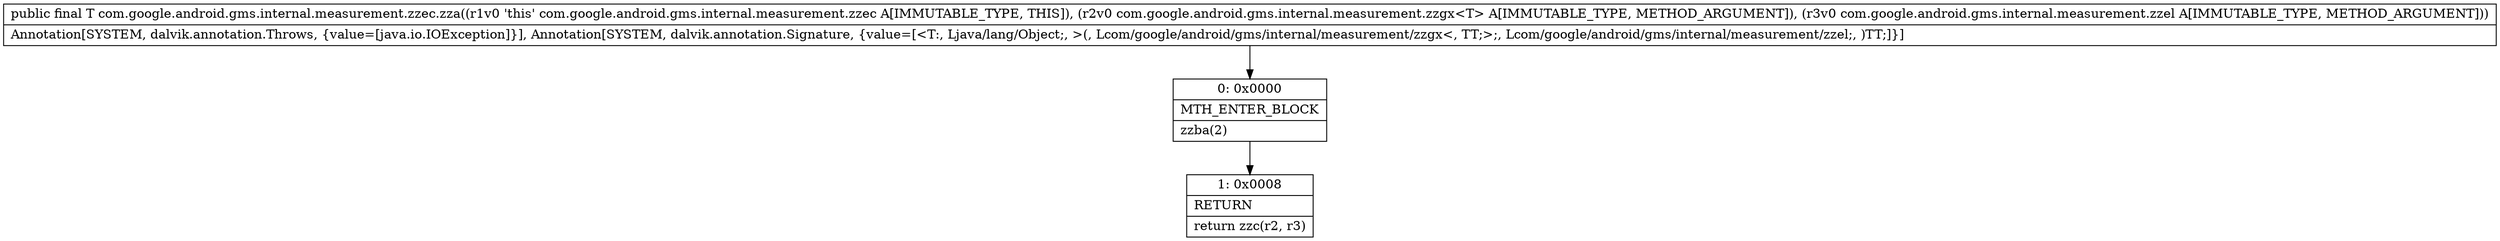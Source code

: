 digraph "CFG forcom.google.android.gms.internal.measurement.zzec.zza(Lcom\/google\/android\/gms\/internal\/measurement\/zzgx;Lcom\/google\/android\/gms\/internal\/measurement\/zzel;)Ljava\/lang\/Object;" {
Node_0 [shape=record,label="{0\:\ 0x0000|MTH_ENTER_BLOCK\l|zzba(2)\l}"];
Node_1 [shape=record,label="{1\:\ 0x0008|RETURN\l|return zzc(r2, r3)\l}"];
MethodNode[shape=record,label="{public final T com.google.android.gms.internal.measurement.zzec.zza((r1v0 'this' com.google.android.gms.internal.measurement.zzec A[IMMUTABLE_TYPE, THIS]), (r2v0 com.google.android.gms.internal.measurement.zzgx\<T\> A[IMMUTABLE_TYPE, METHOD_ARGUMENT]), (r3v0 com.google.android.gms.internal.measurement.zzel A[IMMUTABLE_TYPE, METHOD_ARGUMENT]))  | Annotation[SYSTEM, dalvik.annotation.Throws, \{value=[java.io.IOException]\}], Annotation[SYSTEM, dalvik.annotation.Signature, \{value=[\<T:, Ljava\/lang\/Object;, \>(, Lcom\/google\/android\/gms\/internal\/measurement\/zzgx\<, TT;\>;, Lcom\/google\/android\/gms\/internal\/measurement\/zzel;, )TT;]\}]\l}"];
MethodNode -> Node_0;
Node_0 -> Node_1;
}

